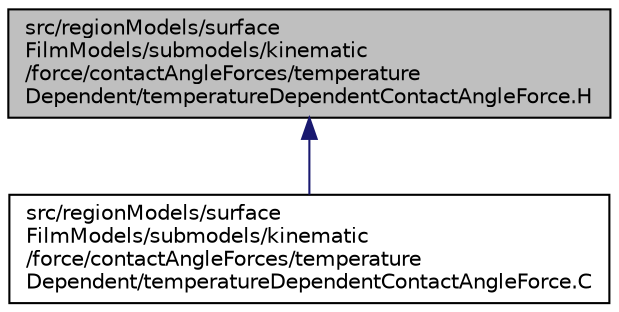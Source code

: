digraph "src/regionModels/surfaceFilmModels/submodels/kinematic/force/contactAngleForces/temperatureDependent/temperatureDependentContactAngleForce.H"
{
  bgcolor="transparent";
  edge [fontname="Helvetica",fontsize="10",labelfontname="Helvetica",labelfontsize="10"];
  node [fontname="Helvetica",fontsize="10",shape=record];
  Node1 [label="src/regionModels/surface\lFilmModels/submodels/kinematic\l/force/contactAngleForces/temperature\lDependent/temperatureDependentContactAngleForce.H",height=0.2,width=0.4,color="black", fillcolor="grey75", style="filled" fontcolor="black"];
  Node1 -> Node2 [dir="back",color="midnightblue",fontsize="10",style="solid",fontname="Helvetica"];
  Node2 [label="src/regionModels/surface\lFilmModels/submodels/kinematic\l/force/contactAngleForces/temperature\lDependent/temperatureDependentContactAngleForce.C",height=0.2,width=0.4,color="black",URL="$temperatureDependentContactAngleForce_8C.html"];
}

